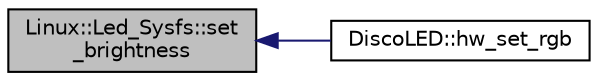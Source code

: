 digraph "Linux::Led_Sysfs::set_brightness"
{
 // INTERACTIVE_SVG=YES
  edge [fontname="Helvetica",fontsize="10",labelfontname="Helvetica",labelfontsize="10"];
  node [fontname="Helvetica",fontsize="10",shape=record];
  rankdir="LR";
  Node1 [label="Linux::Led_Sysfs::set\l_brightness",height=0.2,width=0.4,color="black", fillcolor="grey75", style="filled", fontcolor="black"];
  Node1 -> Node2 [dir="back",color="midnightblue",fontsize="10",style="solid",fontname="Helvetica"];
  Node2 [label="DiscoLED::hw_set_rgb",height=0.2,width=0.4,color="black", fillcolor="white", style="filled",URL="$classDiscoLED.html#aaa82a5ea124e3e905cf34e4d8be3f1f0"];
}
